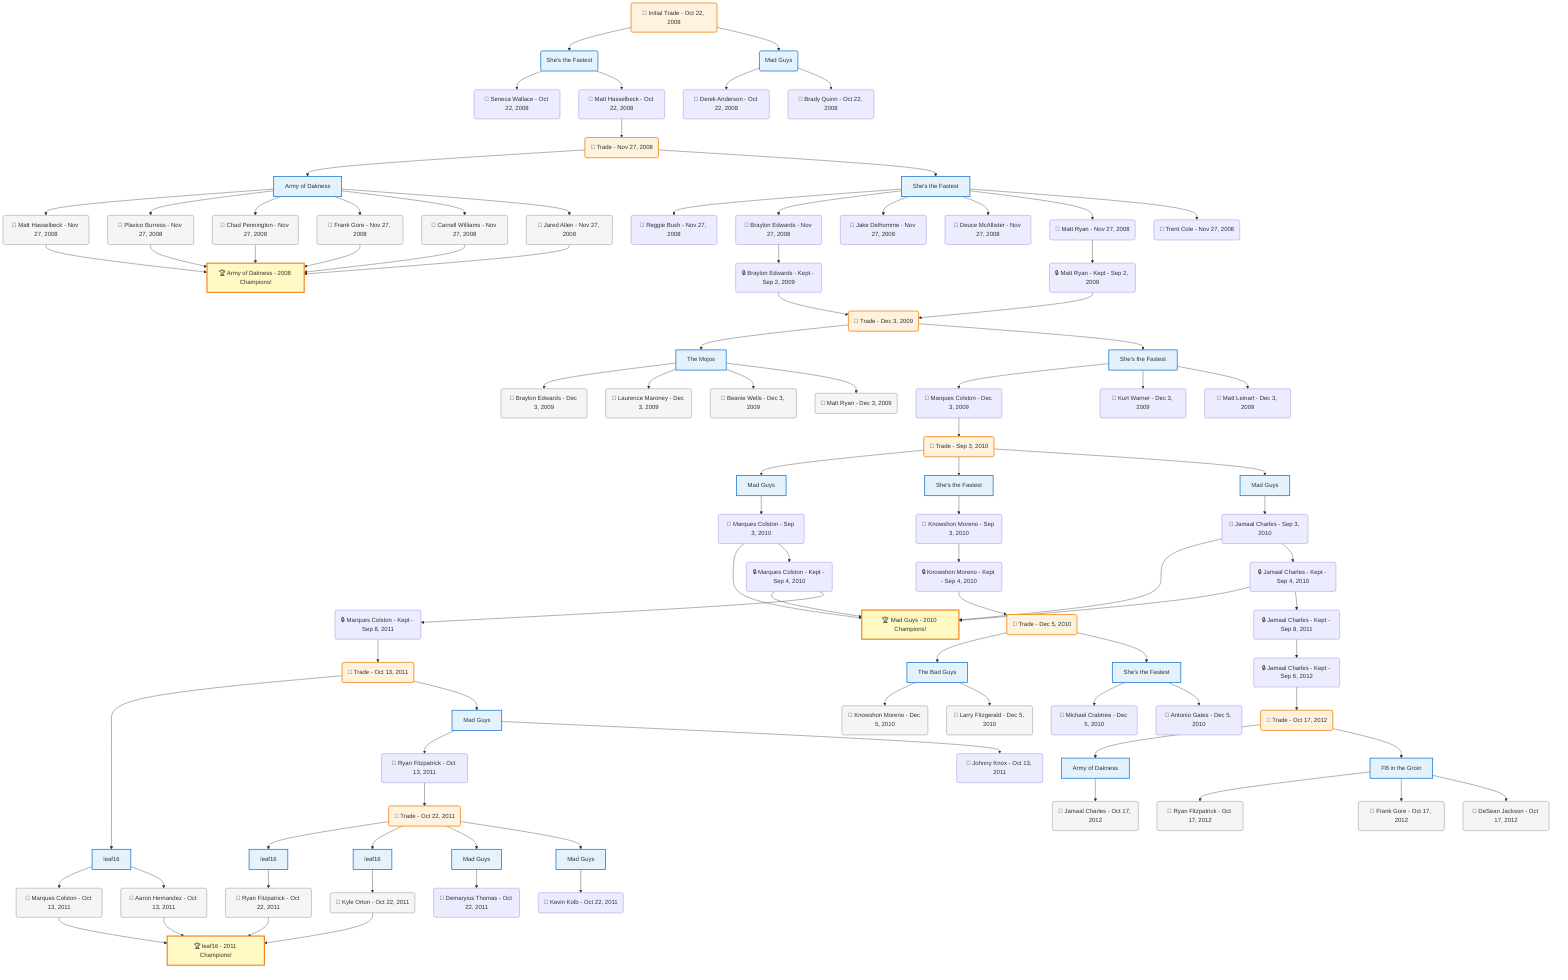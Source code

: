 flowchart TD

    TRADE_MAIN("🔄 Initial Trade - Oct 22, 2008")
    TEAM_1("She's the Fastest")
    TEAM_2("Mad Guys")
    NODE_a90e34ed-fb5b-4a88-9a44-305cb2d4b8fe("🔄 Seneca Wallace - Oct 22, 2008")
    NODE_bd4d4881-44b8-4666-9696-8bf425bbafc4("🔄 Matt Hasselbeck - Oct 22, 2008")
    TRADE_e1822b1f-88ef-441d-b22b-c3bf84885845_3("🔄 Trade - Nov 27, 2008")
    TEAM_40f7599b-e68f-4bf4-9553-bf7e10924635_4["Army of Dakness"]
    NODE_ec9d5f46-aaa5-4a88-bf26-8c88a804c8ed("🔄 Matt Hasselbeck - Nov 27, 2008")
    CHAMP_40f7599b-e68f-4bf4-9553-bf7e10924635_2008["🏆 Army of Dakness - 2008 Champions!"]
    NODE_dd9494d8-6b71-4d22-8161-3cb161ba28de("🔄 Plaxico Burress - Nov 27, 2008")
    NODE_7fbad2ef-782e-4d70-ab1d-4d262bd08b56("🔄 Chad Pennington - Nov 27, 2008")
    NODE_c285c915-1bc5-401b-b5d8-966ba67d289f("🔄 Frank Gore - Nov 27, 2008")
    NODE_43ed03b3-0f9f-4916-ac6e-c08c86865375("🔄 Carnell Williams - Nov 27, 2008")
    NODE_7fae993d-c09e-492e-89b1-f5be3c142ef8("🔄 Jared Allen - Nov 27, 2008")
    TEAM_4449259f-64af-44fd-9235-1facc0926234_5["She's the Fastest"]
    NODE_14b06632-7882-4a01-9c25-3651727a0bd0("🔄 Reggie Bush - Nov 27, 2008")
    NODE_3862c574-4539-4e48-9a28-49b39cdcb440("🔄 Braylon Edwards - Nov 27, 2008")
    NODE_2ef9bf5f-f560-4d4e-828f-65788948c234("🔒 Braylon Edwards - Kept - Sep 2, 2009")
    TRADE_e8c7b327-7c15-4132-8918-1ccb803d3cb3_6("🔄 Trade - Dec 3, 2009")
    TEAM_bbe2d0ad-54cf-4c22-be82-b2a5f262a157_7["The Mojos"]
    NODE_8ad98370-e765-4528-899b-039fc791b409("🔄 Braylon Edwards - Dec 3, 2009")
    NODE_16e44121-7fef-4e60-a4d8-39d87a019805("🔄 Laurence Maroney - Dec 3, 2009")
    NODE_fb21570f-4fa7-4277-b242-752759ecd6ca("🔄 Beanie Wells - Dec 3, 2009")
    NODE_7ae52589-c36b-4b14-8fb9-f6b745ba608d("🔄 Matt Ryan - Dec 3, 2009")
    TEAM_4449259f-64af-44fd-9235-1facc0926234_8["She's the Fastest"]
    NODE_8f183324-b3dc-46b4-bbe0-76f206cb24ee("🔄 Marques Colston - Dec 3, 2009")
    TRADE_664c0593-08b2-4014-96b5-f9505dd0abcf_9("🔄 Trade - Sep 3, 2010")
    TEAM_f5908944-6efd-40eb-af54-6c53004e0e2f_10["Mad Guys"]
    NODE_95e1e39b-1714-410c-9892-ac5cc4bc5223("🔄 Marques Colston - Sep 3, 2010")
    CHAMP_f5908944-6efd-40eb-af54-6c53004e0e2f_2010["🏆 Mad Guys - 2010 Champions!"]
    NODE_10d2a316-3064-4a47-aa84-090f7269cf91("🔒 Marques Colston - Kept - Sep 4, 2010")
    NODE_141930ae-9562-425a-8e5c-02a1dc58052a("🔒 Marques Colston - Kept - Sep 8, 2011")
    TRADE_d1a5cf90-3082-44bc-b0f9-e18447f5bb8e_11("🔄 Trade - Oct 13, 2011")
    TEAM_66fb98f4-89a7-45f9-893a-b41d71e6249d_12["leaf16"]
    NODE_e42a7add-5f66-44be-b797-58e2800a81ab("🔄 Marques Colston - Oct 13, 2011")
    CHAMP_66fb98f4-89a7-45f9-893a-b41d71e6249d_2011["🏆 leaf16 - 2011 Champions!"]
    NODE_2287f065-a684-41e4-98cf-583800446e55("🔄 Aaron Hernandez - Oct 13, 2011")
    TEAM_f5908944-6efd-40eb-af54-6c53004e0e2f_13["Mad Guys"]
    NODE_98dd0f74-ae65-4c0e-bc1e-0334a5e71f0a("🔄 Ryan Fitzpatrick - Oct 13, 2011")
    TRADE_8ab45a4d-fc81-4a69-b148-6d5b67501daa_14("🔄 Trade - Oct 22, 2011")
    TEAM_66fb98f4-89a7-45f9-893a-b41d71e6249d_15["leaf16"]
    NODE_13ac1331-c23d-4b5e-b4e4-4acc0a117b8f("🔄 Ryan Fitzpatrick - Oct 22, 2011")
    TEAM_66fb98f4-89a7-45f9-893a-b41d71e6249d_16["leaf16"]
    NODE_b708b08d-9b71-48df-aee3-13280a459525("🔄 Kyle Orton - Oct 22, 2011")
    TEAM_f5908944-6efd-40eb-af54-6c53004e0e2f_17["Mad Guys"]
    NODE_b4648a1f-2621-4237-8133-66d22a949324("🔄 Demaryius Thomas - Oct 22, 2011")
    TEAM_f5908944-6efd-40eb-af54-6c53004e0e2f_18["Mad Guys"]
    NODE_a64f7dd6-d909-4a4b-8d06-8007e62bf98e("🔄 Kevin Kolb - Oct 22, 2011")
    NODE_874bb423-0bf4-4a74-bb1e-0aaa8eeb7711("🔄 Johnny Knox - Oct 13, 2011")
    TEAM_4449259f-64af-44fd-9235-1facc0926234_19["She's the Fastest"]
    NODE_fd02085d-71ad-46e1-b7cc-06f45da9eb89("🔄 Knowshon Moreno - Sep 3, 2010")
    NODE_27d92d64-f467-4a04-b71b-391a2d495356("🔒 Knowshon Moreno - Kept - Sep 4, 2010")
    TRADE_7079c566-1aef-449d-80e3-81013e223777_20("🔄 Trade - Dec 5, 2010")
    TEAM_b2220d1a-ff75-4622-9757-09978901110f_21["The Bad Guys"]
    NODE_e3eeb034-e4c6-4be5-a812-b2c48eba0d53("🔄 Knowshon Moreno - Dec 5, 2010")
    NODE_fbf9d819-d0b8-4ee4-afe1-0b279afe083d("🔄 Larry Fitzgerald - Dec 5, 2010")
    TEAM_4449259f-64af-44fd-9235-1facc0926234_22["She's the Fastest"]
    NODE_3f49242f-c13a-4378-b163-959d8092b13e("🔄 Michael Crabtree - Dec 5, 2010")
    NODE_e2188277-78ab-4766-9782-da39ab3295ef("🔄 Antonio Gates - Dec 5, 2010")
    TEAM_f5908944-6efd-40eb-af54-6c53004e0e2f_23["Mad Guys"]
    NODE_281c90e5-f919-4693-8733-eee9f5c6f6da("🔄 Jamaal Charles - Sep 3, 2010")
    NODE_50b2659a-d773-4a36-9760-8bcacc4ba47f("🔒 Jamaal Charles - Kept - Sep 4, 2010")
    NODE_b1911abe-3f45-48b4-b5be-9c2a083867b7("🔒 Jamaal Charles - Kept - Sep 8, 2011")
    NODE_f5a11ded-3553-4024-9003-ca99500e7883("🔒 Jamaal Charles - Kept - Sep 6, 2012")
    TRADE_ff32239c-11a2-47de-ac30-358085860f58_24("🔄 Trade - Oct 17, 2012")
    TEAM_40f7599b-e68f-4bf4-9553-bf7e10924635_25["Army of Dakness"]
    NODE_4ab42e2d-415b-4e91-a8f1-43842c82961e("🔄 Jamaal Charles - Oct 17, 2012")
    TEAM_f483ecf1-cd17-4991-854b-e52dfc957b45_26["FB in the Groin"]
    NODE_d5bfc02b-fa68-4955-b2fa-744ca8ca65c5("🔄 Ryan Fitzpatrick - Oct 17, 2012")
    NODE_01609838-9cca-4021-95a7-8bd0af822f8c("🔄 Frank Gore - Oct 17, 2012")
    NODE_f301ec06-c3ae-4c5b-bd4f-e38857e847f6("🔄 DeSean Jackson - Oct 17, 2012")
    NODE_6bc2416f-f57e-4b16-8235-be0b7609e651("🔄 Kurt Warner - Dec 3, 2009")
    NODE_1ef12492-61ee-4b66-bd62-daa01556b535("🔄 Matt Leinart - Dec 3, 2009")
    NODE_2f00e204-c7c6-408f-8d63-50d2b2fdd3a0("🔄 Jake Delhomme - Nov 27, 2008")
    NODE_1b9bf3a7-20c7-43e2-83ef-96a77e4b5b78("🔄 Deuce McAllister - Nov 27, 2008")
    NODE_13992bdc-ffe2-4b97-a9aa-d87432a15494("🔄 Matt Ryan - Nov 27, 2008")
    NODE_8f9e26e8-1f3e-4872-a702-55906b44d7bb("🔒 Matt Ryan - Kept - Sep 2, 2009")
    NODE_53201115-f286-4398-ac9e-f7ded46fcec1("🔄 Trent Cole - Nov 27, 2008")
    NODE_d67519c0-84d4-4053-a6d8-c1add14a0aec("🔄 Derek Anderson - Oct 22, 2008")
    NODE_e53ef0e0-8798-4234-b421-fac8c51a22f8("🔄 Brady Quinn - Oct 22, 2008")

    TRADE_MAIN --> TEAM_1
    TRADE_MAIN --> TEAM_2
    TEAM_1 --> NODE_a90e34ed-fb5b-4a88-9a44-305cb2d4b8fe
    TEAM_1 --> NODE_bd4d4881-44b8-4666-9696-8bf425bbafc4
    NODE_bd4d4881-44b8-4666-9696-8bf425bbafc4 --> TRADE_e1822b1f-88ef-441d-b22b-c3bf84885845_3
    TRADE_e1822b1f-88ef-441d-b22b-c3bf84885845_3 --> TEAM_40f7599b-e68f-4bf4-9553-bf7e10924635_4
    TEAM_40f7599b-e68f-4bf4-9553-bf7e10924635_4 --> NODE_ec9d5f46-aaa5-4a88-bf26-8c88a804c8ed
    NODE_ec9d5f46-aaa5-4a88-bf26-8c88a804c8ed --> CHAMP_40f7599b-e68f-4bf4-9553-bf7e10924635_2008
    TEAM_40f7599b-e68f-4bf4-9553-bf7e10924635_4 --> NODE_dd9494d8-6b71-4d22-8161-3cb161ba28de
    NODE_dd9494d8-6b71-4d22-8161-3cb161ba28de --> CHAMP_40f7599b-e68f-4bf4-9553-bf7e10924635_2008
    TEAM_40f7599b-e68f-4bf4-9553-bf7e10924635_4 --> NODE_7fbad2ef-782e-4d70-ab1d-4d262bd08b56
    NODE_7fbad2ef-782e-4d70-ab1d-4d262bd08b56 --> CHAMP_40f7599b-e68f-4bf4-9553-bf7e10924635_2008
    TEAM_40f7599b-e68f-4bf4-9553-bf7e10924635_4 --> NODE_c285c915-1bc5-401b-b5d8-966ba67d289f
    NODE_c285c915-1bc5-401b-b5d8-966ba67d289f --> CHAMP_40f7599b-e68f-4bf4-9553-bf7e10924635_2008
    TEAM_40f7599b-e68f-4bf4-9553-bf7e10924635_4 --> NODE_43ed03b3-0f9f-4916-ac6e-c08c86865375
    NODE_43ed03b3-0f9f-4916-ac6e-c08c86865375 --> CHAMP_40f7599b-e68f-4bf4-9553-bf7e10924635_2008
    TEAM_40f7599b-e68f-4bf4-9553-bf7e10924635_4 --> NODE_7fae993d-c09e-492e-89b1-f5be3c142ef8
    NODE_7fae993d-c09e-492e-89b1-f5be3c142ef8 --> CHAMP_40f7599b-e68f-4bf4-9553-bf7e10924635_2008
    TRADE_e1822b1f-88ef-441d-b22b-c3bf84885845_3 --> TEAM_4449259f-64af-44fd-9235-1facc0926234_5
    TEAM_4449259f-64af-44fd-9235-1facc0926234_5 --> NODE_14b06632-7882-4a01-9c25-3651727a0bd0
    TEAM_4449259f-64af-44fd-9235-1facc0926234_5 --> NODE_3862c574-4539-4e48-9a28-49b39cdcb440
    NODE_3862c574-4539-4e48-9a28-49b39cdcb440 --> NODE_2ef9bf5f-f560-4d4e-828f-65788948c234
    NODE_2ef9bf5f-f560-4d4e-828f-65788948c234 --> TRADE_e8c7b327-7c15-4132-8918-1ccb803d3cb3_6
    TRADE_e8c7b327-7c15-4132-8918-1ccb803d3cb3_6 --> TEAM_bbe2d0ad-54cf-4c22-be82-b2a5f262a157_7
    TEAM_bbe2d0ad-54cf-4c22-be82-b2a5f262a157_7 --> NODE_8ad98370-e765-4528-899b-039fc791b409
    TEAM_bbe2d0ad-54cf-4c22-be82-b2a5f262a157_7 --> NODE_16e44121-7fef-4e60-a4d8-39d87a019805
    TEAM_bbe2d0ad-54cf-4c22-be82-b2a5f262a157_7 --> NODE_fb21570f-4fa7-4277-b242-752759ecd6ca
    TEAM_bbe2d0ad-54cf-4c22-be82-b2a5f262a157_7 --> NODE_7ae52589-c36b-4b14-8fb9-f6b745ba608d
    TRADE_e8c7b327-7c15-4132-8918-1ccb803d3cb3_6 --> TEAM_4449259f-64af-44fd-9235-1facc0926234_8
    TEAM_4449259f-64af-44fd-9235-1facc0926234_8 --> NODE_8f183324-b3dc-46b4-bbe0-76f206cb24ee
    NODE_8f183324-b3dc-46b4-bbe0-76f206cb24ee --> TRADE_664c0593-08b2-4014-96b5-f9505dd0abcf_9
    TRADE_664c0593-08b2-4014-96b5-f9505dd0abcf_9 --> TEAM_f5908944-6efd-40eb-af54-6c53004e0e2f_10
    TEAM_f5908944-6efd-40eb-af54-6c53004e0e2f_10 --> NODE_95e1e39b-1714-410c-9892-ac5cc4bc5223
    NODE_95e1e39b-1714-410c-9892-ac5cc4bc5223 --> CHAMP_f5908944-6efd-40eb-af54-6c53004e0e2f_2010
    NODE_95e1e39b-1714-410c-9892-ac5cc4bc5223 --> NODE_10d2a316-3064-4a47-aa84-090f7269cf91
    NODE_10d2a316-3064-4a47-aa84-090f7269cf91 --> CHAMP_f5908944-6efd-40eb-af54-6c53004e0e2f_2010
    NODE_10d2a316-3064-4a47-aa84-090f7269cf91 --> NODE_141930ae-9562-425a-8e5c-02a1dc58052a
    NODE_141930ae-9562-425a-8e5c-02a1dc58052a --> TRADE_d1a5cf90-3082-44bc-b0f9-e18447f5bb8e_11
    TRADE_d1a5cf90-3082-44bc-b0f9-e18447f5bb8e_11 --> TEAM_66fb98f4-89a7-45f9-893a-b41d71e6249d_12
    TEAM_66fb98f4-89a7-45f9-893a-b41d71e6249d_12 --> NODE_e42a7add-5f66-44be-b797-58e2800a81ab
    NODE_e42a7add-5f66-44be-b797-58e2800a81ab --> CHAMP_66fb98f4-89a7-45f9-893a-b41d71e6249d_2011
    TEAM_66fb98f4-89a7-45f9-893a-b41d71e6249d_12 --> NODE_2287f065-a684-41e4-98cf-583800446e55
    NODE_2287f065-a684-41e4-98cf-583800446e55 --> CHAMP_66fb98f4-89a7-45f9-893a-b41d71e6249d_2011
    TRADE_d1a5cf90-3082-44bc-b0f9-e18447f5bb8e_11 --> TEAM_f5908944-6efd-40eb-af54-6c53004e0e2f_13
    TEAM_f5908944-6efd-40eb-af54-6c53004e0e2f_13 --> NODE_98dd0f74-ae65-4c0e-bc1e-0334a5e71f0a
    NODE_98dd0f74-ae65-4c0e-bc1e-0334a5e71f0a --> TRADE_8ab45a4d-fc81-4a69-b148-6d5b67501daa_14
    TRADE_8ab45a4d-fc81-4a69-b148-6d5b67501daa_14 --> TEAM_66fb98f4-89a7-45f9-893a-b41d71e6249d_15
    TEAM_66fb98f4-89a7-45f9-893a-b41d71e6249d_15 --> NODE_13ac1331-c23d-4b5e-b4e4-4acc0a117b8f
    NODE_13ac1331-c23d-4b5e-b4e4-4acc0a117b8f --> CHAMP_66fb98f4-89a7-45f9-893a-b41d71e6249d_2011
    TRADE_8ab45a4d-fc81-4a69-b148-6d5b67501daa_14 --> TEAM_66fb98f4-89a7-45f9-893a-b41d71e6249d_16
    TEAM_66fb98f4-89a7-45f9-893a-b41d71e6249d_16 --> NODE_b708b08d-9b71-48df-aee3-13280a459525
    NODE_b708b08d-9b71-48df-aee3-13280a459525 --> CHAMP_66fb98f4-89a7-45f9-893a-b41d71e6249d_2011
    TRADE_8ab45a4d-fc81-4a69-b148-6d5b67501daa_14 --> TEAM_f5908944-6efd-40eb-af54-6c53004e0e2f_17
    TEAM_f5908944-6efd-40eb-af54-6c53004e0e2f_17 --> NODE_b4648a1f-2621-4237-8133-66d22a949324
    TRADE_8ab45a4d-fc81-4a69-b148-6d5b67501daa_14 --> TEAM_f5908944-6efd-40eb-af54-6c53004e0e2f_18
    TEAM_f5908944-6efd-40eb-af54-6c53004e0e2f_18 --> NODE_a64f7dd6-d909-4a4b-8d06-8007e62bf98e
    TEAM_f5908944-6efd-40eb-af54-6c53004e0e2f_13 --> NODE_874bb423-0bf4-4a74-bb1e-0aaa8eeb7711
    TRADE_664c0593-08b2-4014-96b5-f9505dd0abcf_9 --> TEAM_4449259f-64af-44fd-9235-1facc0926234_19
    TEAM_4449259f-64af-44fd-9235-1facc0926234_19 --> NODE_fd02085d-71ad-46e1-b7cc-06f45da9eb89
    NODE_fd02085d-71ad-46e1-b7cc-06f45da9eb89 --> NODE_27d92d64-f467-4a04-b71b-391a2d495356
    NODE_27d92d64-f467-4a04-b71b-391a2d495356 --> TRADE_7079c566-1aef-449d-80e3-81013e223777_20
    TRADE_7079c566-1aef-449d-80e3-81013e223777_20 --> TEAM_b2220d1a-ff75-4622-9757-09978901110f_21
    TEAM_b2220d1a-ff75-4622-9757-09978901110f_21 --> NODE_e3eeb034-e4c6-4be5-a812-b2c48eba0d53
    TEAM_b2220d1a-ff75-4622-9757-09978901110f_21 --> NODE_fbf9d819-d0b8-4ee4-afe1-0b279afe083d
    TRADE_7079c566-1aef-449d-80e3-81013e223777_20 --> TEAM_4449259f-64af-44fd-9235-1facc0926234_22
    TEAM_4449259f-64af-44fd-9235-1facc0926234_22 --> NODE_3f49242f-c13a-4378-b163-959d8092b13e
    TEAM_4449259f-64af-44fd-9235-1facc0926234_22 --> NODE_e2188277-78ab-4766-9782-da39ab3295ef
    TRADE_664c0593-08b2-4014-96b5-f9505dd0abcf_9 --> TEAM_f5908944-6efd-40eb-af54-6c53004e0e2f_23
    TEAM_f5908944-6efd-40eb-af54-6c53004e0e2f_23 --> NODE_281c90e5-f919-4693-8733-eee9f5c6f6da
    NODE_281c90e5-f919-4693-8733-eee9f5c6f6da --> CHAMP_f5908944-6efd-40eb-af54-6c53004e0e2f_2010
    NODE_281c90e5-f919-4693-8733-eee9f5c6f6da --> NODE_50b2659a-d773-4a36-9760-8bcacc4ba47f
    NODE_50b2659a-d773-4a36-9760-8bcacc4ba47f --> CHAMP_f5908944-6efd-40eb-af54-6c53004e0e2f_2010
    NODE_50b2659a-d773-4a36-9760-8bcacc4ba47f --> NODE_b1911abe-3f45-48b4-b5be-9c2a083867b7
    NODE_b1911abe-3f45-48b4-b5be-9c2a083867b7 --> NODE_f5a11ded-3553-4024-9003-ca99500e7883
    NODE_f5a11ded-3553-4024-9003-ca99500e7883 --> TRADE_ff32239c-11a2-47de-ac30-358085860f58_24
    TRADE_ff32239c-11a2-47de-ac30-358085860f58_24 --> TEAM_40f7599b-e68f-4bf4-9553-bf7e10924635_25
    TEAM_40f7599b-e68f-4bf4-9553-bf7e10924635_25 --> NODE_4ab42e2d-415b-4e91-a8f1-43842c82961e
    TRADE_ff32239c-11a2-47de-ac30-358085860f58_24 --> TEAM_f483ecf1-cd17-4991-854b-e52dfc957b45_26
    TEAM_f483ecf1-cd17-4991-854b-e52dfc957b45_26 --> NODE_d5bfc02b-fa68-4955-b2fa-744ca8ca65c5
    TEAM_f483ecf1-cd17-4991-854b-e52dfc957b45_26 --> NODE_01609838-9cca-4021-95a7-8bd0af822f8c
    TEAM_f483ecf1-cd17-4991-854b-e52dfc957b45_26 --> NODE_f301ec06-c3ae-4c5b-bd4f-e38857e847f6
    TEAM_4449259f-64af-44fd-9235-1facc0926234_8 --> NODE_6bc2416f-f57e-4b16-8235-be0b7609e651
    TEAM_4449259f-64af-44fd-9235-1facc0926234_8 --> NODE_1ef12492-61ee-4b66-bd62-daa01556b535
    TEAM_4449259f-64af-44fd-9235-1facc0926234_5 --> NODE_2f00e204-c7c6-408f-8d63-50d2b2fdd3a0
    TEAM_4449259f-64af-44fd-9235-1facc0926234_5 --> NODE_1b9bf3a7-20c7-43e2-83ef-96a77e4b5b78
    TEAM_4449259f-64af-44fd-9235-1facc0926234_5 --> NODE_13992bdc-ffe2-4b97-a9aa-d87432a15494
    NODE_13992bdc-ffe2-4b97-a9aa-d87432a15494 --> NODE_8f9e26e8-1f3e-4872-a702-55906b44d7bb
    NODE_8f9e26e8-1f3e-4872-a702-55906b44d7bb --> TRADE_e8c7b327-7c15-4132-8918-1ccb803d3cb3_6
    TEAM_4449259f-64af-44fd-9235-1facc0926234_5 --> NODE_53201115-f286-4398-ac9e-f7ded46fcec1
    TEAM_2 --> NODE_d67519c0-84d4-4053-a6d8-c1add14a0aec
    TEAM_2 --> NODE_e53ef0e0-8798-4234-b421-fac8c51a22f8

    %% Node styling
    classDef teamNode fill:#e3f2fd,stroke:#1976d2,stroke-width:2px
    classDef tradeNode fill:#fff3e0,stroke:#f57c00,stroke-width:2px
    classDef playerNode fill:#f3e5f5,stroke:#7b1fa2,stroke-width:1px
    classDef nonRootPlayerNode fill:#f5f5f5,stroke:#757575,stroke-width:1px
    classDef endNode fill:#ffebee,stroke:#c62828,stroke-width:2px
    classDef waiverNode fill:#e8f5e8,stroke:#388e3c,stroke-width:2px
    classDef championshipNode fill:#fff9c4,stroke:#f57f17,stroke-width:3px

    class TEAM_1,TEAM_2,TEAM_40f7599b-e68f-4bf4-9553-bf7e10924635_4,TEAM_4449259f-64af-44fd-9235-1facc0926234_5,TEAM_bbe2d0ad-54cf-4c22-be82-b2a5f262a157_7,TEAM_4449259f-64af-44fd-9235-1facc0926234_8,TEAM_f5908944-6efd-40eb-af54-6c53004e0e2f_10,TEAM_66fb98f4-89a7-45f9-893a-b41d71e6249d_12,TEAM_f5908944-6efd-40eb-af54-6c53004e0e2f_13,TEAM_66fb98f4-89a7-45f9-893a-b41d71e6249d_15,TEAM_66fb98f4-89a7-45f9-893a-b41d71e6249d_16,TEAM_f5908944-6efd-40eb-af54-6c53004e0e2f_17,TEAM_f5908944-6efd-40eb-af54-6c53004e0e2f_18,TEAM_4449259f-64af-44fd-9235-1facc0926234_19,TEAM_b2220d1a-ff75-4622-9757-09978901110f_21,TEAM_4449259f-64af-44fd-9235-1facc0926234_22,TEAM_f5908944-6efd-40eb-af54-6c53004e0e2f_23,TEAM_40f7599b-e68f-4bf4-9553-bf7e10924635_25,TEAM_f483ecf1-cd17-4991-854b-e52dfc957b45_26 teamNode
    class CHAMP_40f7599b-e68f-4bf4-9553-bf7e10924635_2008,CHAMP_f5908944-6efd-40eb-af54-6c53004e0e2f_2010,CHAMP_66fb98f4-89a7-45f9-893a-b41d71e6249d_2011 championshipNode
    class NODE_ec9d5f46-aaa5-4a88-bf26-8c88a804c8ed,NODE_dd9494d8-6b71-4d22-8161-3cb161ba28de,NODE_7fbad2ef-782e-4d70-ab1d-4d262bd08b56,NODE_c285c915-1bc5-401b-b5d8-966ba67d289f,NODE_43ed03b3-0f9f-4916-ac6e-c08c86865375,NODE_7fae993d-c09e-492e-89b1-f5be3c142ef8,NODE_8ad98370-e765-4528-899b-039fc791b409,NODE_16e44121-7fef-4e60-a4d8-39d87a019805,NODE_fb21570f-4fa7-4277-b242-752759ecd6ca,NODE_7ae52589-c36b-4b14-8fb9-f6b745ba608d,NODE_e42a7add-5f66-44be-b797-58e2800a81ab,NODE_2287f065-a684-41e4-98cf-583800446e55,NODE_13ac1331-c23d-4b5e-b4e4-4acc0a117b8f,NODE_b708b08d-9b71-48df-aee3-13280a459525,NODE_e3eeb034-e4c6-4be5-a812-b2c48eba0d53,NODE_fbf9d819-d0b8-4ee4-afe1-0b279afe083d,NODE_4ab42e2d-415b-4e91-a8f1-43842c82961e,NODE_d5bfc02b-fa68-4955-b2fa-744ca8ca65c5,NODE_01609838-9cca-4021-95a7-8bd0af822f8c,NODE_f301ec06-c3ae-4c5b-bd4f-e38857e847f6 nonRootPlayerNode
    class TRADE_MAIN,TRADE_e1822b1f-88ef-441d-b22b-c3bf84885845_3,TRADE_e8c7b327-7c15-4132-8918-1ccb803d3cb3_6,TRADE_664c0593-08b2-4014-96b5-f9505dd0abcf_9,TRADE_d1a5cf90-3082-44bc-b0f9-e18447f5bb8e_11,TRADE_8ab45a4d-fc81-4a69-b148-6d5b67501daa_14,TRADE_7079c566-1aef-449d-80e3-81013e223777_20,TRADE_ff32239c-11a2-47de-ac30-358085860f58_24 tradeNode